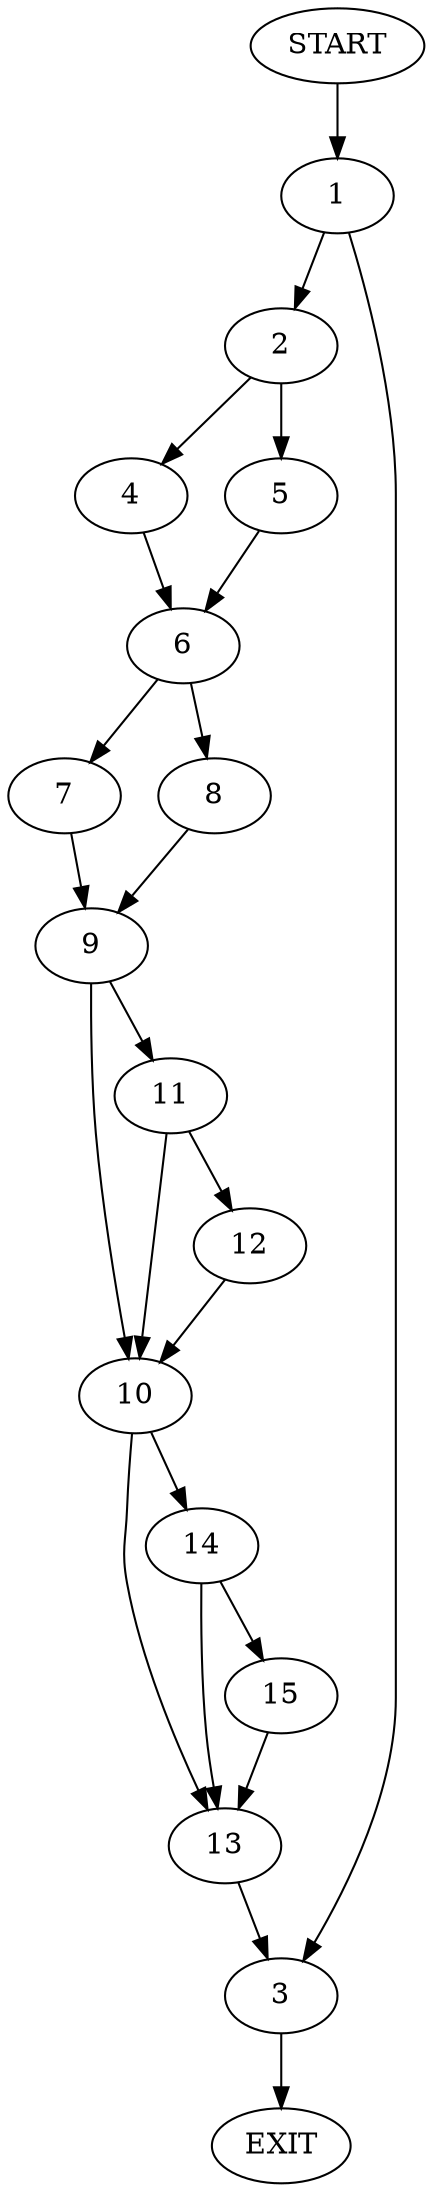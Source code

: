 digraph {
0 [label="START"]
16 [label="EXIT"]
0 -> 1
1 -> 2
1 -> 3
3 -> 16
2 -> 4
2 -> 5
5 -> 6
4 -> 6
6 -> 7
6 -> 8
7 -> 9
8 -> 9
9 -> 10
9 -> 11
11 -> 10
11 -> 12
10 -> 13
10 -> 14
12 -> 10
13 -> 3
14 -> 15
14 -> 13
15 -> 13
}
